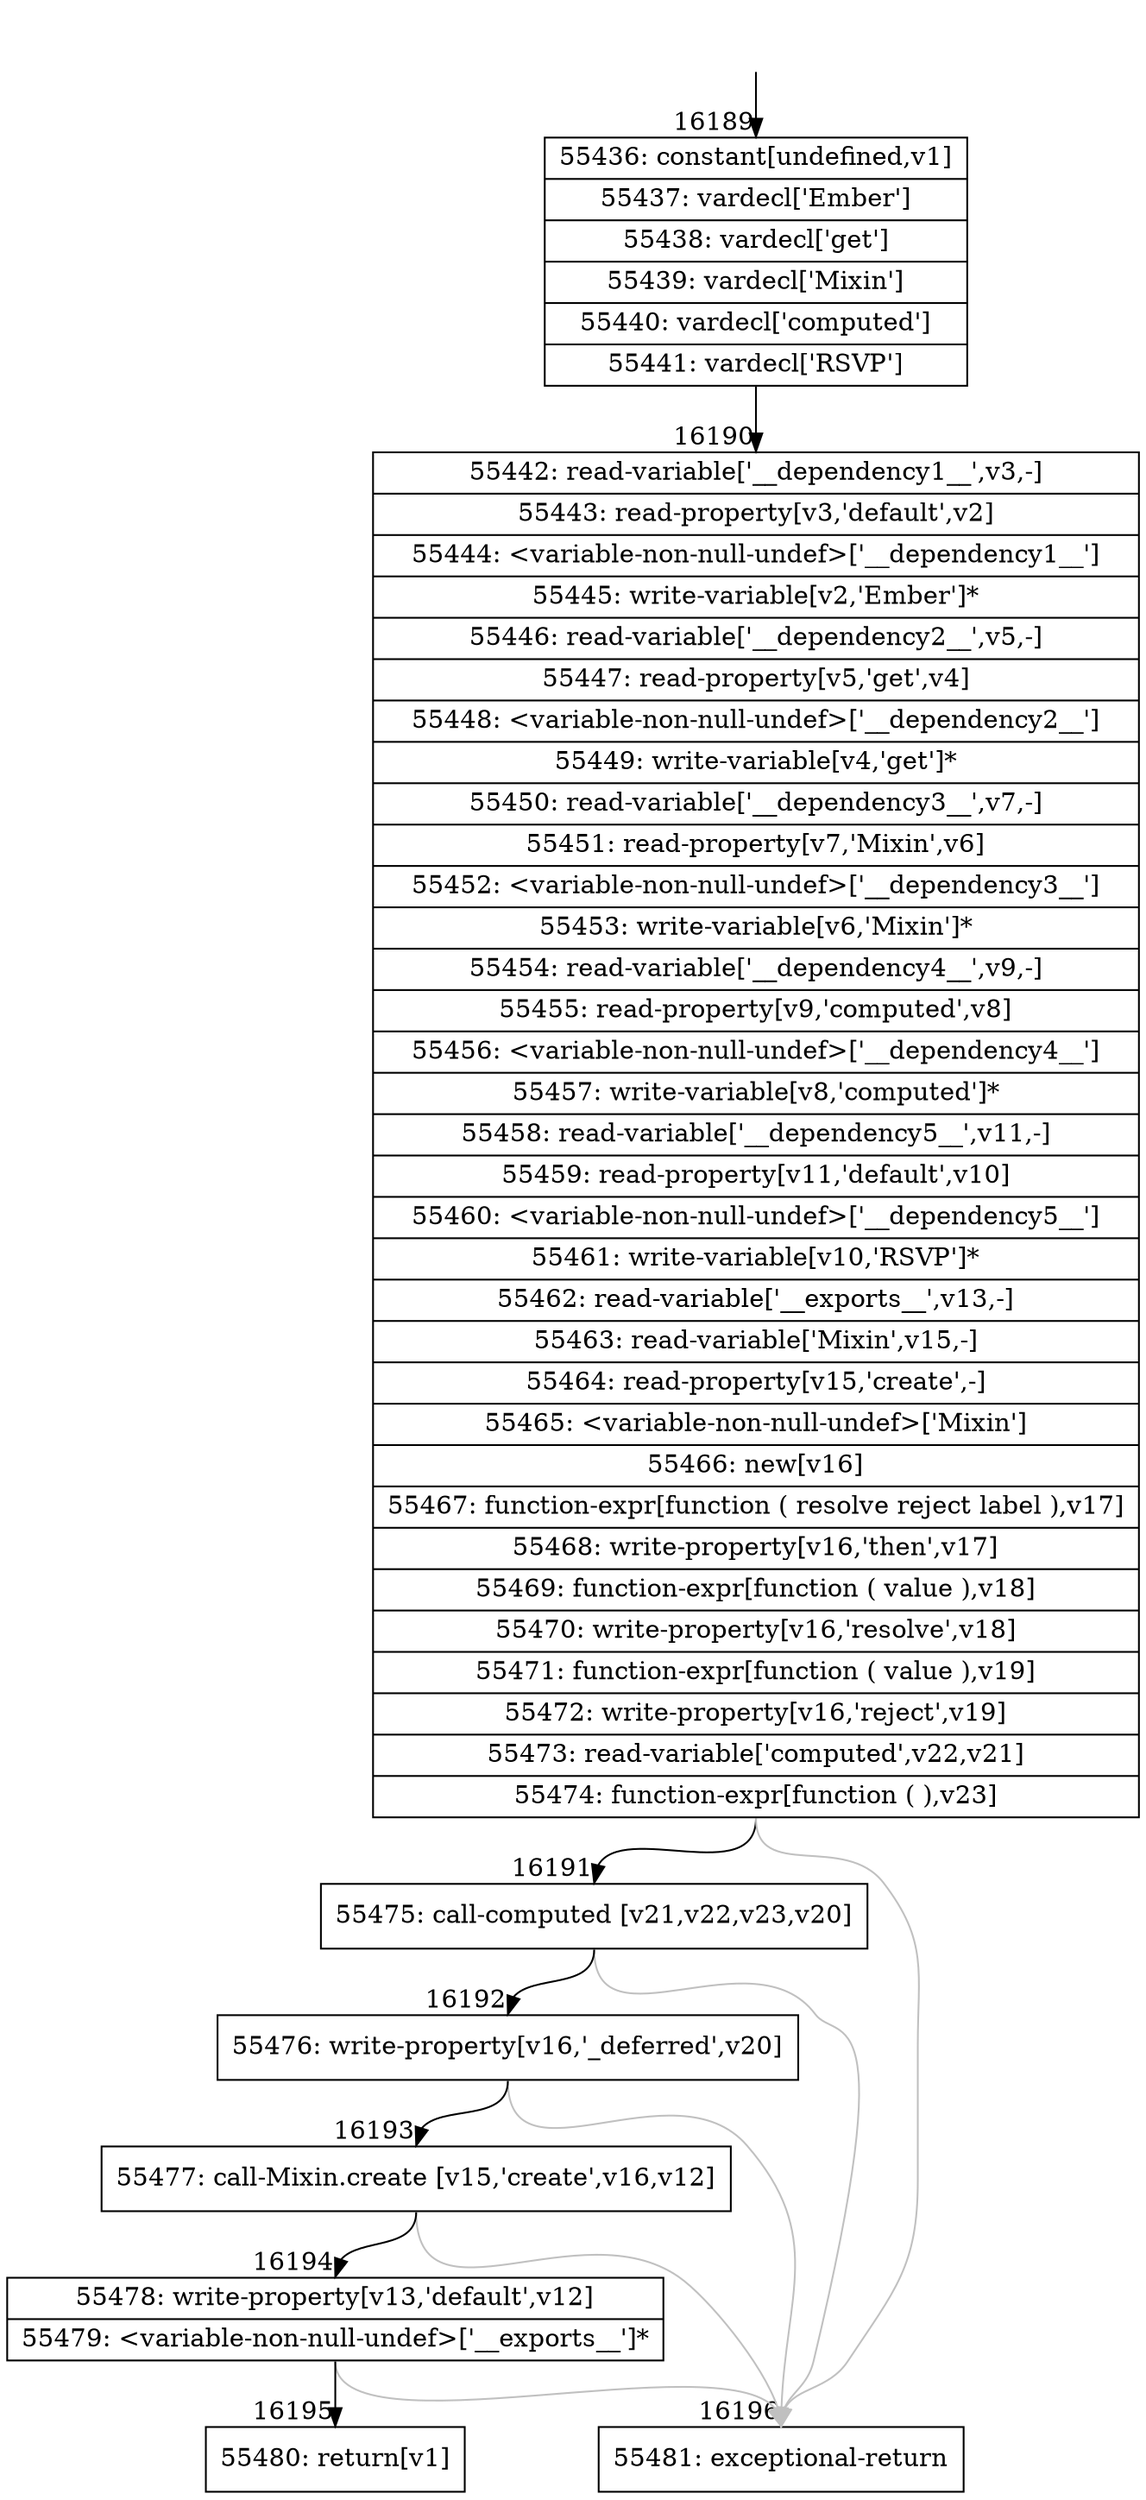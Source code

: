 digraph {
rankdir="TD"
BB_entry1369[shape=none,label=""];
BB_entry1369 -> BB16189 [tailport=s, headport=n, headlabel="    16189"]
BB16189 [shape=record label="{55436: constant[undefined,v1]|55437: vardecl['Ember']|55438: vardecl['get']|55439: vardecl['Mixin']|55440: vardecl['computed']|55441: vardecl['RSVP']}" ] 
BB16189 -> BB16190 [tailport=s, headport=n, headlabel="      16190"]
BB16190 [shape=record label="{55442: read-variable['__dependency1__',v3,-]|55443: read-property[v3,'default',v2]|55444: \<variable-non-null-undef\>['__dependency1__']|55445: write-variable[v2,'Ember']*|55446: read-variable['__dependency2__',v5,-]|55447: read-property[v5,'get',v4]|55448: \<variable-non-null-undef\>['__dependency2__']|55449: write-variable[v4,'get']*|55450: read-variable['__dependency3__',v7,-]|55451: read-property[v7,'Mixin',v6]|55452: \<variable-non-null-undef\>['__dependency3__']|55453: write-variable[v6,'Mixin']*|55454: read-variable['__dependency4__',v9,-]|55455: read-property[v9,'computed',v8]|55456: \<variable-non-null-undef\>['__dependency4__']|55457: write-variable[v8,'computed']*|55458: read-variable['__dependency5__',v11,-]|55459: read-property[v11,'default',v10]|55460: \<variable-non-null-undef\>['__dependency5__']|55461: write-variable[v10,'RSVP']*|55462: read-variable['__exports__',v13,-]|55463: read-variable['Mixin',v15,-]|55464: read-property[v15,'create',-]|55465: \<variable-non-null-undef\>['Mixin']|55466: new[v16]|55467: function-expr[function ( resolve reject label ),v17]|55468: write-property[v16,'then',v17]|55469: function-expr[function ( value ),v18]|55470: write-property[v16,'resolve',v18]|55471: function-expr[function ( value ),v19]|55472: write-property[v16,'reject',v19]|55473: read-variable['computed',v22,v21]|55474: function-expr[function ( ),v23]}" ] 
BB16190 -> BB16191 [tailport=s, headport=n, headlabel="      16191"]
BB16190 -> BB16196 [tailport=s, headport=n, color=gray, headlabel="      16196"]
BB16191 [shape=record label="{55475: call-computed [v21,v22,v23,v20]}" ] 
BB16191 -> BB16192 [tailport=s, headport=n, headlabel="      16192"]
BB16191 -> BB16196 [tailport=s, headport=n, color=gray]
BB16192 [shape=record label="{55476: write-property[v16,'_deferred',v20]}" ] 
BB16192 -> BB16193 [tailport=s, headport=n, headlabel="      16193"]
BB16192 -> BB16196 [tailport=s, headport=n, color=gray]
BB16193 [shape=record label="{55477: call-Mixin.create [v15,'create',v16,v12]}" ] 
BB16193 -> BB16194 [tailport=s, headport=n, headlabel="      16194"]
BB16193 -> BB16196 [tailport=s, headport=n, color=gray]
BB16194 [shape=record label="{55478: write-property[v13,'default',v12]|55479: \<variable-non-null-undef\>['__exports__']*}" ] 
BB16194 -> BB16195 [tailport=s, headport=n, headlabel="      16195"]
BB16194 -> BB16196 [tailport=s, headport=n, color=gray]
BB16195 [shape=record label="{55480: return[v1]}" ] 
BB16196 [shape=record label="{55481: exceptional-return}" ] 
//#$~ 30051
}
